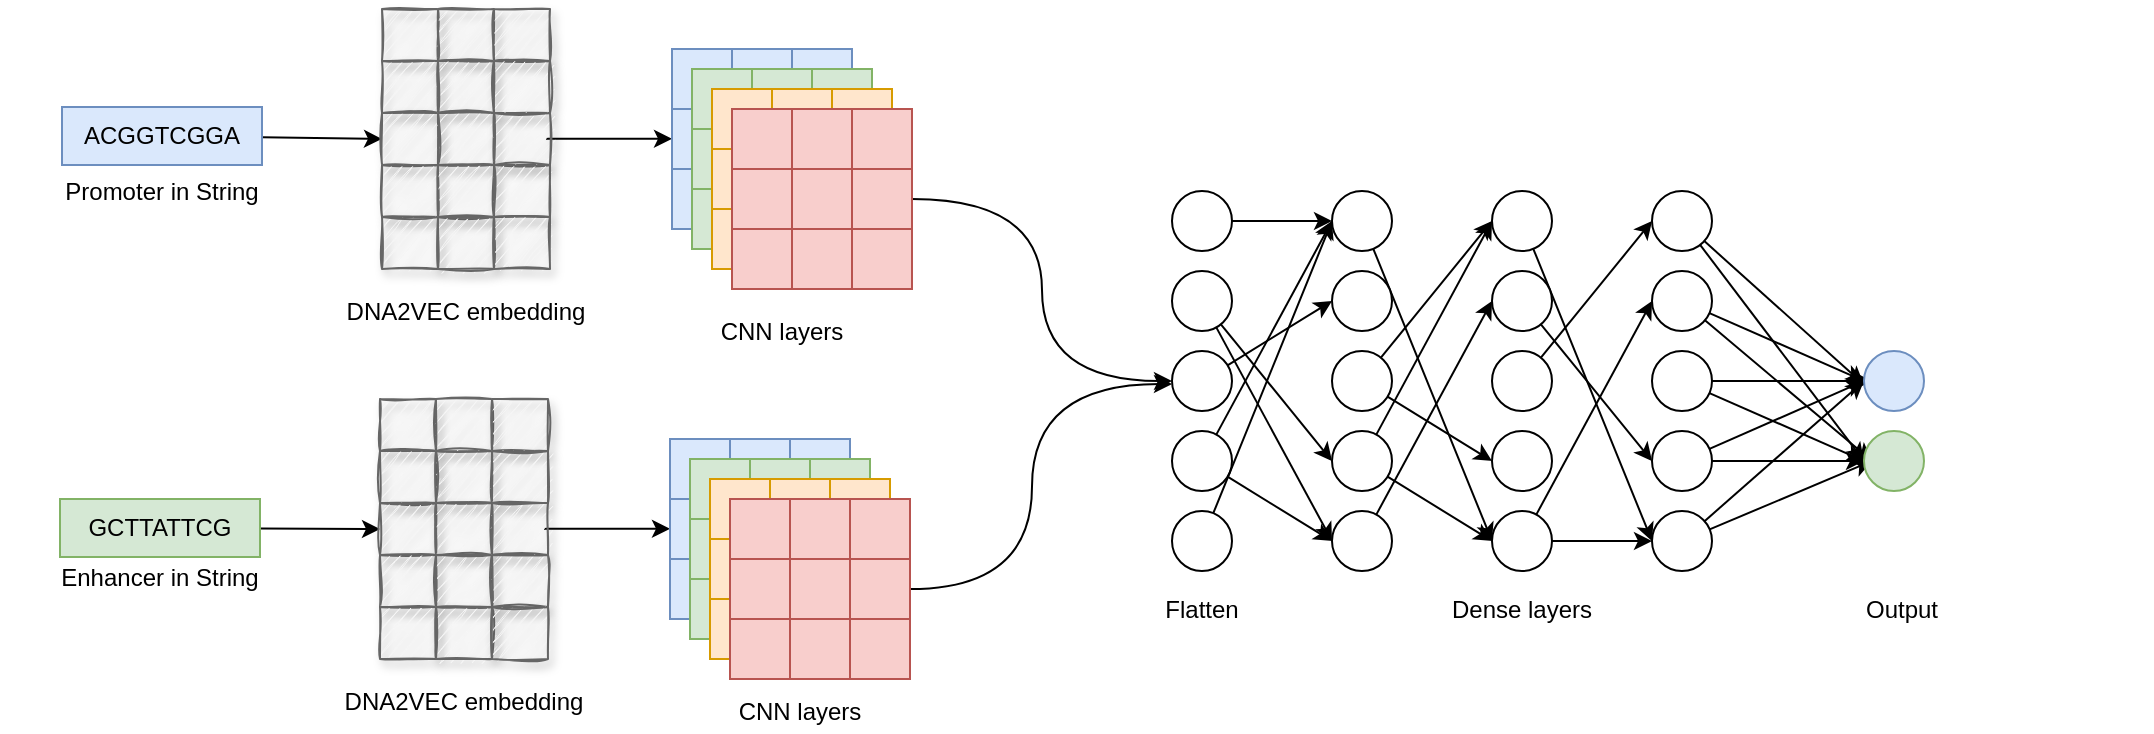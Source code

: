 <mxfile version="14.8.5" type="github">
  <diagram id="KxuiyelQ4g_LW83yEsCo" name="Page-1">
    <mxGraphModel dx="1673" dy="898" grid="1" gridSize="10" guides="1" tooltips="1" connect="1" arrows="1" fold="1" page="1" pageScale="1" pageWidth="4681" pageHeight="3300" math="0" shadow="0">
      <root>
        <mxCell id="0" />
        <mxCell id="1" parent="0" />
        <mxCell id="VluUykrjsXQZkPM-GQT4-286" style="edgeStyle=none;rounded=0;orthogonalLoop=1;jettySize=auto;html=1;entryX=0;entryY=0.5;entryDx=0;entryDy=0;" edge="1" parent="1" source="VluUykrjsXQZkPM-GQT4-287" target="VluUykrjsXQZkPM-GQT4-299">
          <mxGeometry relative="1" as="geometry" />
        </mxCell>
        <mxCell id="VluUykrjsXQZkPM-GQT4-287" value="" style="ellipse;whiteSpace=wrap;html=1;aspect=fixed;" vertex="1" parent="1">
          <mxGeometry x="900" y="303.5" width="30" height="30" as="geometry" />
        </mxCell>
        <mxCell id="VluUykrjsXQZkPM-GQT4-288" style="edgeStyle=none;rounded=1;jumpSize=20;orthogonalLoop=1;jettySize=auto;html=1;entryX=0;entryY=0.5;entryDx=0;entryDy=0;strokeWidth=1;" edge="1" parent="1" source="VluUykrjsXQZkPM-GQT4-290" target="VluUykrjsXQZkPM-GQT4-308">
          <mxGeometry relative="1" as="geometry" />
        </mxCell>
        <mxCell id="VluUykrjsXQZkPM-GQT4-289" style="edgeStyle=none;rounded=1;jumpSize=20;orthogonalLoop=1;jettySize=auto;html=1;entryX=0;entryY=0.5;entryDx=0;entryDy=0;strokeWidth=1;" edge="1" parent="1" source="VluUykrjsXQZkPM-GQT4-290" target="VluUykrjsXQZkPM-GQT4-306">
          <mxGeometry relative="1" as="geometry" />
        </mxCell>
        <mxCell id="VluUykrjsXQZkPM-GQT4-290" value="" style="ellipse;whiteSpace=wrap;html=1;aspect=fixed;" vertex="1" parent="1">
          <mxGeometry x="900" y="343.5" width="30" height="30" as="geometry" />
        </mxCell>
        <mxCell id="VluUykrjsXQZkPM-GQT4-291" style="rounded=1;jumpSize=20;orthogonalLoop=1;jettySize=auto;html=1;entryX=0;entryY=0.5;entryDx=0;entryDy=0;strokeWidth=1;" edge="1" parent="1" source="VluUykrjsXQZkPM-GQT4-292" target="VluUykrjsXQZkPM-GQT4-300">
          <mxGeometry relative="1" as="geometry" />
        </mxCell>
        <mxCell id="VluUykrjsXQZkPM-GQT4-292" value="" style="ellipse;whiteSpace=wrap;html=1;aspect=fixed;" vertex="1" parent="1">
          <mxGeometry x="900" y="383.5" width="30" height="30" as="geometry" />
        </mxCell>
        <mxCell id="VluUykrjsXQZkPM-GQT4-293" style="rounded=1;jumpSize=20;orthogonalLoop=1;jettySize=auto;html=1;entryX=0;entryY=0.5;entryDx=0;entryDy=0;strokeWidth=1;" edge="1" parent="1" source="VluUykrjsXQZkPM-GQT4-295" target="VluUykrjsXQZkPM-GQT4-299">
          <mxGeometry relative="1" as="geometry" />
        </mxCell>
        <mxCell id="VluUykrjsXQZkPM-GQT4-294" style="edgeStyle=none;rounded=1;jumpSize=20;orthogonalLoop=1;jettySize=auto;html=1;entryX=0;entryY=0.5;entryDx=0;entryDy=0;strokeWidth=1;" edge="1" parent="1" source="VluUykrjsXQZkPM-GQT4-295" target="VluUykrjsXQZkPM-GQT4-308">
          <mxGeometry relative="1" as="geometry" />
        </mxCell>
        <mxCell id="VluUykrjsXQZkPM-GQT4-295" value="" style="ellipse;whiteSpace=wrap;html=1;aspect=fixed;" vertex="1" parent="1">
          <mxGeometry x="900" y="423.5" width="30" height="30" as="geometry" />
        </mxCell>
        <mxCell id="VluUykrjsXQZkPM-GQT4-296" style="edgeStyle=none;rounded=1;jumpSize=20;orthogonalLoop=1;jettySize=auto;html=1;entryX=0;entryY=0.5;entryDx=0;entryDy=0;strokeWidth=1;" edge="1" parent="1" source="VluUykrjsXQZkPM-GQT4-297" target="VluUykrjsXQZkPM-GQT4-299">
          <mxGeometry relative="1" as="geometry" />
        </mxCell>
        <mxCell id="VluUykrjsXQZkPM-GQT4-297" value="" style="ellipse;whiteSpace=wrap;html=1;aspect=fixed;" vertex="1" parent="1">
          <mxGeometry x="900" y="463.5" width="30" height="30" as="geometry" />
        </mxCell>
        <mxCell id="VluUykrjsXQZkPM-GQT4-298" style="edgeStyle=none;rounded=1;jumpSize=20;orthogonalLoop=1;jettySize=auto;html=1;entryX=0;entryY=0.5;entryDx=0;entryDy=0;strokeWidth=1;" edge="1" parent="1" source="VluUykrjsXQZkPM-GQT4-299" target="VluUykrjsXQZkPM-GQT4-320">
          <mxGeometry relative="1" as="geometry" />
        </mxCell>
        <mxCell id="VluUykrjsXQZkPM-GQT4-299" value="" style="ellipse;whiteSpace=wrap;html=1;aspect=fixed;" vertex="1" parent="1">
          <mxGeometry x="980" y="303.5" width="30" height="30" as="geometry" />
        </mxCell>
        <mxCell id="VluUykrjsXQZkPM-GQT4-300" value="" style="ellipse;whiteSpace=wrap;html=1;aspect=fixed;" vertex="1" parent="1">
          <mxGeometry x="980" y="343.5" width="30" height="30" as="geometry" />
        </mxCell>
        <mxCell id="VluUykrjsXQZkPM-GQT4-301" style="edgeStyle=none;rounded=1;jumpSize=20;orthogonalLoop=1;jettySize=auto;html=1;entryX=0;entryY=0.5;entryDx=0;entryDy=0;strokeWidth=1;" edge="1" parent="1" source="VluUykrjsXQZkPM-GQT4-303" target="VluUykrjsXQZkPM-GQT4-317">
          <mxGeometry relative="1" as="geometry" />
        </mxCell>
        <mxCell id="VluUykrjsXQZkPM-GQT4-302" style="edgeStyle=none;rounded=1;jumpSize=20;orthogonalLoop=1;jettySize=auto;html=1;entryX=0;entryY=0.5;entryDx=0;entryDy=0;strokeWidth=1;" edge="1" parent="1" source="VluUykrjsXQZkPM-GQT4-303" target="VluUykrjsXQZkPM-GQT4-312">
          <mxGeometry relative="1" as="geometry" />
        </mxCell>
        <mxCell id="VluUykrjsXQZkPM-GQT4-303" value="" style="ellipse;whiteSpace=wrap;html=1;aspect=fixed;" vertex="1" parent="1">
          <mxGeometry x="980" y="383.5" width="30" height="30" as="geometry" />
        </mxCell>
        <mxCell id="VluUykrjsXQZkPM-GQT4-304" style="edgeStyle=none;rounded=1;jumpSize=20;orthogonalLoop=1;jettySize=auto;html=1;entryX=0;entryY=0.5;entryDx=0;entryDy=0;strokeWidth=1;" edge="1" parent="1" source="VluUykrjsXQZkPM-GQT4-306" target="VluUykrjsXQZkPM-GQT4-312">
          <mxGeometry relative="1" as="geometry" />
        </mxCell>
        <mxCell id="VluUykrjsXQZkPM-GQT4-305" style="edgeStyle=none;rounded=1;jumpSize=20;orthogonalLoop=1;jettySize=auto;html=1;entryX=0;entryY=0.5;entryDx=0;entryDy=0;strokeWidth=1;" edge="1" parent="1" source="VluUykrjsXQZkPM-GQT4-306" target="VluUykrjsXQZkPM-GQT4-320">
          <mxGeometry relative="1" as="geometry" />
        </mxCell>
        <mxCell id="VluUykrjsXQZkPM-GQT4-306" value="" style="ellipse;whiteSpace=wrap;html=1;aspect=fixed;" vertex="1" parent="1">
          <mxGeometry x="980" y="423.5" width="30" height="30" as="geometry" />
        </mxCell>
        <mxCell id="VluUykrjsXQZkPM-GQT4-307" style="edgeStyle=none;rounded=1;jumpSize=20;orthogonalLoop=1;jettySize=auto;html=1;entryX=0;entryY=0.5;entryDx=0;entryDy=0;strokeWidth=1;" edge="1" parent="1" source="VluUykrjsXQZkPM-GQT4-308" target="VluUykrjsXQZkPM-GQT4-314">
          <mxGeometry relative="1" as="geometry" />
        </mxCell>
        <mxCell id="VluUykrjsXQZkPM-GQT4-308" value="" style="ellipse;whiteSpace=wrap;html=1;aspect=fixed;" vertex="1" parent="1">
          <mxGeometry x="980" y="463.5" width="30" height="30" as="geometry" />
        </mxCell>
        <mxCell id="VluUykrjsXQZkPM-GQT4-309" value="Dense layers" style="text;html=1;strokeColor=none;fillColor=none;align=center;verticalAlign=middle;whiteSpace=wrap;rounded=0;" vertex="1" parent="1">
          <mxGeometry x="950" y="502.5" width="250" height="20" as="geometry" />
        </mxCell>
        <mxCell id="VluUykrjsXQZkPM-GQT4-310" value="Flatten" style="text;html=1;strokeColor=none;fillColor=none;align=center;verticalAlign=middle;whiteSpace=wrap;rounded=0;" vertex="1" parent="1">
          <mxGeometry x="790" y="502.5" width="250" height="20" as="geometry" />
        </mxCell>
        <mxCell id="VluUykrjsXQZkPM-GQT4-311" style="edgeStyle=none;rounded=1;jumpSize=20;orthogonalLoop=1;jettySize=auto;html=1;entryX=0;entryY=0.5;entryDx=0;entryDy=0;strokeWidth=1;" edge="1" parent="1" source="VluUykrjsXQZkPM-GQT4-312" target="VluUykrjsXQZkPM-GQT4-335">
          <mxGeometry relative="1" as="geometry" />
        </mxCell>
        <mxCell id="VluUykrjsXQZkPM-GQT4-312" value="" style="ellipse;whiteSpace=wrap;html=1;aspect=fixed;" vertex="1" parent="1">
          <mxGeometry x="1060" y="303.5" width="30" height="30" as="geometry" />
        </mxCell>
        <mxCell id="VluUykrjsXQZkPM-GQT4-313" style="edgeStyle=none;rounded=1;jumpSize=20;orthogonalLoop=1;jettySize=auto;html=1;entryX=0;entryY=0.5;entryDx=0;entryDy=0;strokeWidth=1;" edge="1" parent="1" source="VluUykrjsXQZkPM-GQT4-314" target="VluUykrjsXQZkPM-GQT4-332">
          <mxGeometry relative="1" as="geometry" />
        </mxCell>
        <mxCell id="VluUykrjsXQZkPM-GQT4-314" value="" style="ellipse;whiteSpace=wrap;html=1;aspect=fixed;" vertex="1" parent="1">
          <mxGeometry x="1060" y="343.5" width="30" height="30" as="geometry" />
        </mxCell>
        <mxCell id="VluUykrjsXQZkPM-GQT4-315" style="edgeStyle=none;rounded=1;jumpSize=20;orthogonalLoop=1;jettySize=auto;html=1;entryX=0;entryY=0.5;entryDx=0;entryDy=0;strokeWidth=1;" edge="1" parent="1" source="VluUykrjsXQZkPM-GQT4-316" target="VluUykrjsXQZkPM-GQT4-323">
          <mxGeometry relative="1" as="geometry" />
        </mxCell>
        <mxCell id="VluUykrjsXQZkPM-GQT4-316" value="" style="ellipse;whiteSpace=wrap;html=1;aspect=fixed;" vertex="1" parent="1">
          <mxGeometry x="1060" y="383.5" width="30" height="30" as="geometry" />
        </mxCell>
        <mxCell id="VluUykrjsXQZkPM-GQT4-317" value="" style="ellipse;whiteSpace=wrap;html=1;aspect=fixed;" vertex="1" parent="1">
          <mxGeometry x="1060" y="423.5" width="30" height="30" as="geometry" />
        </mxCell>
        <mxCell id="VluUykrjsXQZkPM-GQT4-318" style="edgeStyle=none;rounded=1;jumpSize=20;orthogonalLoop=1;jettySize=auto;html=1;entryX=0;entryY=0.5;entryDx=0;entryDy=0;strokeWidth=1;" edge="1" parent="1" source="VluUykrjsXQZkPM-GQT4-320" target="VluUykrjsXQZkPM-GQT4-326">
          <mxGeometry relative="1" as="geometry" />
        </mxCell>
        <mxCell id="VluUykrjsXQZkPM-GQT4-319" style="edgeStyle=none;rounded=1;jumpSize=20;orthogonalLoop=1;jettySize=auto;html=1;entryX=0;entryY=0.5;entryDx=0;entryDy=0;strokeWidth=1;" edge="1" parent="1" source="VluUykrjsXQZkPM-GQT4-320" target="VluUykrjsXQZkPM-GQT4-335">
          <mxGeometry relative="1" as="geometry" />
        </mxCell>
        <mxCell id="VluUykrjsXQZkPM-GQT4-320" value="" style="ellipse;whiteSpace=wrap;html=1;aspect=fixed;" vertex="1" parent="1">
          <mxGeometry x="1060" y="463.5" width="30" height="30" as="geometry" />
        </mxCell>
        <mxCell id="VluUykrjsXQZkPM-GQT4-321" style="edgeStyle=none;rounded=1;jumpSize=20;orthogonalLoop=1;jettySize=auto;html=1;entryX=0;entryY=0.5;entryDx=0;entryDy=0;strokeWidth=1;" edge="1" parent="1" source="VluUykrjsXQZkPM-GQT4-323" target="VluUykrjsXQZkPM-GQT4-338">
          <mxGeometry relative="1" as="geometry" />
        </mxCell>
        <mxCell id="VluUykrjsXQZkPM-GQT4-322" style="edgeStyle=none;rounded=1;jumpSize=20;orthogonalLoop=1;jettySize=auto;html=1;strokeWidth=1;entryX=-0.001;entryY=0.557;entryDx=0;entryDy=0;entryPerimeter=0;" edge="1" parent="1" source="VluUykrjsXQZkPM-GQT4-323" target="VluUykrjsXQZkPM-GQT4-337">
          <mxGeometry relative="1" as="geometry">
            <mxPoint x="1240" y="398.5" as="targetPoint" />
          </mxGeometry>
        </mxCell>
        <mxCell id="VluUykrjsXQZkPM-GQT4-323" value="" style="ellipse;whiteSpace=wrap;html=1;aspect=fixed;" vertex="1" parent="1">
          <mxGeometry x="1140" y="303.5" width="30" height="30" as="geometry" />
        </mxCell>
        <mxCell id="VluUykrjsXQZkPM-GQT4-324" style="edgeStyle=none;rounded=1;jumpSize=20;orthogonalLoop=1;jettySize=auto;html=1;entryX=0;entryY=0.5;entryDx=0;entryDy=0;strokeWidth=1;" edge="1" parent="1" source="VluUykrjsXQZkPM-GQT4-326" target="VluUykrjsXQZkPM-GQT4-337">
          <mxGeometry relative="1" as="geometry" />
        </mxCell>
        <mxCell id="VluUykrjsXQZkPM-GQT4-325" style="edgeStyle=none;rounded=1;jumpSize=20;orthogonalLoop=1;jettySize=auto;html=1;strokeWidth=1;" edge="1" parent="1" source="VluUykrjsXQZkPM-GQT4-326">
          <mxGeometry relative="1" as="geometry">
            <mxPoint x="1250" y="438.5" as="targetPoint" />
          </mxGeometry>
        </mxCell>
        <mxCell id="VluUykrjsXQZkPM-GQT4-326" value="" style="ellipse;whiteSpace=wrap;html=1;aspect=fixed;" vertex="1" parent="1">
          <mxGeometry x="1140" y="343.5" width="30" height="30" as="geometry" />
        </mxCell>
        <mxCell id="VluUykrjsXQZkPM-GQT4-327" style="edgeStyle=none;rounded=1;jumpSize=20;orthogonalLoop=1;jettySize=auto;html=1;entryX=0;entryY=0.5;entryDx=0;entryDy=0;strokeWidth=1;" edge="1" parent="1" source="VluUykrjsXQZkPM-GQT4-329" target="VluUykrjsXQZkPM-GQT4-338">
          <mxGeometry relative="1" as="geometry" />
        </mxCell>
        <mxCell id="VluUykrjsXQZkPM-GQT4-328" style="edgeStyle=none;rounded=1;jumpSize=20;orthogonalLoop=1;jettySize=auto;html=1;strokeWidth=1;" edge="1" parent="1" source="VluUykrjsXQZkPM-GQT4-329">
          <mxGeometry relative="1" as="geometry">
            <mxPoint x="1250" y="398.5" as="targetPoint" />
          </mxGeometry>
        </mxCell>
        <mxCell id="VluUykrjsXQZkPM-GQT4-329" value="" style="ellipse;whiteSpace=wrap;html=1;aspect=fixed;" vertex="1" parent="1">
          <mxGeometry x="1140" y="383.5" width="30" height="30" as="geometry" />
        </mxCell>
        <mxCell id="VluUykrjsXQZkPM-GQT4-330" style="edgeStyle=none;rounded=1;jumpSize=20;orthogonalLoop=1;jettySize=auto;html=1;entryX=0;entryY=0.5;entryDx=0;entryDy=0;strokeWidth=1;" edge="1" parent="1" source="VluUykrjsXQZkPM-GQT4-332" target="VluUykrjsXQZkPM-GQT4-337">
          <mxGeometry relative="1" as="geometry" />
        </mxCell>
        <mxCell id="VluUykrjsXQZkPM-GQT4-331" style="edgeStyle=none;rounded=1;jumpSize=20;orthogonalLoop=1;jettySize=auto;html=1;strokeWidth=1;entryX=0;entryY=0.5;entryDx=0;entryDy=0;" edge="1" parent="1" source="VluUykrjsXQZkPM-GQT4-332" target="VluUykrjsXQZkPM-GQT4-338">
          <mxGeometry relative="1" as="geometry">
            <mxPoint x="1240" y="438.5" as="targetPoint" />
          </mxGeometry>
        </mxCell>
        <mxCell id="VluUykrjsXQZkPM-GQT4-332" value="" style="ellipse;whiteSpace=wrap;html=1;aspect=fixed;" vertex="1" parent="1">
          <mxGeometry x="1140" y="423.5" width="30" height="30" as="geometry" />
        </mxCell>
        <mxCell id="VluUykrjsXQZkPM-GQT4-333" style="edgeStyle=none;rounded=1;jumpSize=20;orthogonalLoop=1;jettySize=auto;html=1;strokeWidth=1;" edge="1" parent="1" source="VluUykrjsXQZkPM-GQT4-335">
          <mxGeometry relative="1" as="geometry">
            <mxPoint x="1250" y="438.5" as="targetPoint" />
          </mxGeometry>
        </mxCell>
        <mxCell id="VluUykrjsXQZkPM-GQT4-334" style="edgeStyle=none;rounded=1;jumpSize=20;orthogonalLoop=1;jettySize=auto;html=1;strokeWidth=1;entryX=0;entryY=0.5;entryDx=0;entryDy=0;" edge="1" parent="1" source="VluUykrjsXQZkPM-GQT4-335" target="VluUykrjsXQZkPM-GQT4-337">
          <mxGeometry relative="1" as="geometry">
            <mxPoint x="1240" y="398.5" as="targetPoint" />
          </mxGeometry>
        </mxCell>
        <mxCell id="VluUykrjsXQZkPM-GQT4-335" value="" style="ellipse;whiteSpace=wrap;html=1;aspect=fixed;" vertex="1" parent="1">
          <mxGeometry x="1140" y="463.5" width="30" height="30" as="geometry" />
        </mxCell>
        <mxCell id="VluUykrjsXQZkPM-GQT4-336" value="&lt;div&gt;Output&lt;/div&gt;" style="text;html=1;strokeColor=none;fillColor=none;align=center;verticalAlign=middle;whiteSpace=wrap;rounded=0;" vertex="1" parent="1">
          <mxGeometry x="1140" y="502.5" width="250" height="20" as="geometry" />
        </mxCell>
        <mxCell id="VluUykrjsXQZkPM-GQT4-337" value="" style="ellipse;whiteSpace=wrap;html=1;aspect=fixed;fillColor=#dae8fc;strokeColor=#6c8ebf;" vertex="1" parent="1">
          <mxGeometry x="1246" y="383.5" width="30" height="30" as="geometry" />
        </mxCell>
        <mxCell id="VluUykrjsXQZkPM-GQT4-338" value="" style="ellipse;whiteSpace=wrap;html=1;aspect=fixed;fillColor=#d5e8d4;strokeColor=#82b366;" vertex="1" parent="1">
          <mxGeometry x="1246" y="423.5" width="30" height="30" as="geometry" />
        </mxCell>
        <mxCell id="VluUykrjsXQZkPM-GQT4-339" value="&lt;div&gt;Promoter in String&lt;/div&gt;" style="text;html=1;strokeColor=none;fillColor=none;align=center;verticalAlign=middle;whiteSpace=wrap;rounded=0;" vertex="1" parent="1">
          <mxGeometry x="315" y="293.5" width="160" height="20" as="geometry" />
        </mxCell>
        <mxCell id="VluUykrjsXQZkPM-GQT4-340" value="&lt;div&gt;Enhancer in String&lt;/div&gt;" style="text;html=1;strokeColor=none;fillColor=none;align=center;verticalAlign=middle;whiteSpace=wrap;rounded=0;" vertex="1" parent="1">
          <mxGeometry x="314" y="486.5" width="160" height="20" as="geometry" />
        </mxCell>
        <mxCell id="VluUykrjsXQZkPM-GQT4-341" style="edgeStyle=none;rounded=0;orthogonalLoop=1;jettySize=auto;html=1;entryX=0;entryY=0.5;entryDx=0;entryDy=0;" edge="1" parent="1" source="VluUykrjsXQZkPM-GQT4-342" target="VluUykrjsXQZkPM-GQT4-390">
          <mxGeometry relative="1" as="geometry" />
        </mxCell>
        <mxCell id="VluUykrjsXQZkPM-GQT4-342" value="&lt;div&gt;ACGGTCGGA&lt;/div&gt;" style="text;html=1;strokeColor=#6c8ebf;fillColor=#dae8fc;align=center;verticalAlign=middle;whiteSpace=wrap;rounded=0;" vertex="1" parent="1">
          <mxGeometry x="345" y="261.5" width="100" height="29" as="geometry" />
        </mxCell>
        <mxCell id="VluUykrjsXQZkPM-GQT4-343" style="edgeStyle=none;rounded=0;orthogonalLoop=1;jettySize=auto;html=1;entryX=0;entryY=0.5;entryDx=0;entryDy=0;" edge="1" parent="1" source="VluUykrjsXQZkPM-GQT4-344" target="VluUykrjsXQZkPM-GQT4-444">
          <mxGeometry relative="1" as="geometry" />
        </mxCell>
        <mxCell id="VluUykrjsXQZkPM-GQT4-344" value="GCTTATTCG" style="text;html=1;strokeColor=#82b366;fillColor=#d5e8d4;align=center;verticalAlign=middle;whiteSpace=wrap;rounded=0;" vertex="1" parent="1">
          <mxGeometry x="344" y="457.5" width="100" height="29" as="geometry" />
        </mxCell>
        <mxCell id="VluUykrjsXQZkPM-GQT4-345" value="" style="rounded=0;whiteSpace=wrap;html=1;shadow=1;glass=0;sketch=1;fillColor=#f5f5f5;strokeColor=#666666;fontColor=#333333;" vertex="1" parent="1">
          <mxGeometry x="505" y="212.5" width="28" height="26" as="geometry" />
        </mxCell>
        <mxCell id="VluUykrjsXQZkPM-GQT4-346" style="edgeStyle=orthogonalEdgeStyle;rounded=0;orthogonalLoop=1;jettySize=auto;html=1;" edge="1" parent="1">
          <mxGeometry relative="1" as="geometry">
            <mxPoint x="587" y="277.4" as="sourcePoint" />
            <mxPoint x="650" y="277.36" as="targetPoint" />
            <Array as="points">
              <mxPoint x="650" y="277.36" />
            </Array>
          </mxGeometry>
        </mxCell>
        <mxCell id="VluUykrjsXQZkPM-GQT4-347" value="DNA2VEC embedding" style="text;html=1;strokeColor=none;fillColor=none;align=center;verticalAlign=middle;whiteSpace=wrap;rounded=0;" vertex="1" parent="1">
          <mxGeometry x="467" y="353.5" width="160" height="20" as="geometry" />
        </mxCell>
        <mxCell id="VluUykrjsXQZkPM-GQT4-348" value="" style="whiteSpace=wrap;html=1;aspect=fixed;fillColor=#dae8fc;strokeColor=#6c8ebf;" vertex="1" parent="1">
          <mxGeometry x="650" y="232.5" width="30" height="30" as="geometry" />
        </mxCell>
        <mxCell id="VluUykrjsXQZkPM-GQT4-349" value="" style="whiteSpace=wrap;html=1;aspect=fixed;fillColor=#dae8fc;strokeColor=#6c8ebf;" vertex="1" parent="1">
          <mxGeometry x="680" y="232.5" width="30" height="30" as="geometry" />
        </mxCell>
        <mxCell id="VluUykrjsXQZkPM-GQT4-350" value="" style="whiteSpace=wrap;html=1;aspect=fixed;fillColor=#dae8fc;strokeColor=#6c8ebf;" vertex="1" parent="1">
          <mxGeometry x="710" y="232.5" width="30" height="30" as="geometry" />
        </mxCell>
        <mxCell id="VluUykrjsXQZkPM-GQT4-351" value="" style="whiteSpace=wrap;html=1;aspect=fixed;fillColor=#dae8fc;strokeColor=#6c8ebf;" vertex="1" parent="1">
          <mxGeometry x="650" y="262.5" width="30" height="30" as="geometry" />
        </mxCell>
        <mxCell id="VluUykrjsXQZkPM-GQT4-352" value="" style="whiteSpace=wrap;html=1;aspect=fixed;fillColor=#dae8fc;strokeColor=#6c8ebf;" vertex="1" parent="1">
          <mxGeometry x="680" y="262.5" width="30" height="30" as="geometry" />
        </mxCell>
        <mxCell id="VluUykrjsXQZkPM-GQT4-353" value="" style="whiteSpace=wrap;html=1;aspect=fixed;fillColor=#dae8fc;strokeColor=#6c8ebf;" vertex="1" parent="1">
          <mxGeometry x="710" y="262.5" width="30" height="30" as="geometry" />
        </mxCell>
        <mxCell id="VluUykrjsXQZkPM-GQT4-354" value="" style="whiteSpace=wrap;html=1;aspect=fixed;fillColor=#dae8fc;strokeColor=#6c8ebf;" vertex="1" parent="1">
          <mxGeometry x="650" y="292.5" width="30" height="30" as="geometry" />
        </mxCell>
        <mxCell id="VluUykrjsXQZkPM-GQT4-355" value="" style="whiteSpace=wrap;html=1;aspect=fixed;fillColor=#dae8fc;strokeColor=#6c8ebf;" vertex="1" parent="1">
          <mxGeometry x="680" y="292.5" width="30" height="30" as="geometry" />
        </mxCell>
        <mxCell id="VluUykrjsXQZkPM-GQT4-356" value="" style="whiteSpace=wrap;html=1;aspect=fixed;fillColor=#dae8fc;strokeColor=#6c8ebf;" vertex="1" parent="1">
          <mxGeometry x="710" y="292.5" width="30" height="30" as="geometry" />
        </mxCell>
        <mxCell id="VluUykrjsXQZkPM-GQT4-357" value="" style="whiteSpace=wrap;html=1;aspect=fixed;fillColor=#d5e8d4;strokeColor=#82b366;" vertex="1" parent="1">
          <mxGeometry x="660" y="242.5" width="30" height="30" as="geometry" />
        </mxCell>
        <mxCell id="VluUykrjsXQZkPM-GQT4-358" value="" style="whiteSpace=wrap;html=1;aspect=fixed;fillColor=#d5e8d4;strokeColor=#82b366;" vertex="1" parent="1">
          <mxGeometry x="690" y="242.5" width="30" height="30" as="geometry" />
        </mxCell>
        <mxCell id="VluUykrjsXQZkPM-GQT4-359" value="" style="whiteSpace=wrap;html=1;aspect=fixed;fillColor=#d5e8d4;strokeColor=#82b366;" vertex="1" parent="1">
          <mxGeometry x="720" y="242.5" width="30" height="30" as="geometry" />
        </mxCell>
        <mxCell id="VluUykrjsXQZkPM-GQT4-360" value="" style="whiteSpace=wrap;html=1;aspect=fixed;fillColor=#d5e8d4;strokeColor=#82b366;" vertex="1" parent="1">
          <mxGeometry x="660" y="272.5" width="30" height="30" as="geometry" />
        </mxCell>
        <mxCell id="VluUykrjsXQZkPM-GQT4-361" value="" style="whiteSpace=wrap;html=1;aspect=fixed;fillColor=#d5e8d4;strokeColor=#82b366;" vertex="1" parent="1">
          <mxGeometry x="690" y="272.5" width="30" height="30" as="geometry" />
        </mxCell>
        <mxCell id="VluUykrjsXQZkPM-GQT4-362" value="" style="whiteSpace=wrap;html=1;aspect=fixed;fillColor=#d5e8d4;strokeColor=#82b366;" vertex="1" parent="1">
          <mxGeometry x="720" y="272.5" width="30" height="30" as="geometry" />
        </mxCell>
        <mxCell id="VluUykrjsXQZkPM-GQT4-363" value="" style="whiteSpace=wrap;html=1;aspect=fixed;fillColor=#d5e8d4;strokeColor=#82b366;" vertex="1" parent="1">
          <mxGeometry x="660" y="302.5" width="30" height="30" as="geometry" />
        </mxCell>
        <mxCell id="VluUykrjsXQZkPM-GQT4-364" value="" style="whiteSpace=wrap;html=1;aspect=fixed;fillColor=#d5e8d4;strokeColor=#82b366;" vertex="1" parent="1">
          <mxGeometry x="690" y="302.5" width="30" height="30" as="geometry" />
        </mxCell>
        <mxCell id="VluUykrjsXQZkPM-GQT4-365" value="" style="whiteSpace=wrap;html=1;aspect=fixed;fillColor=#d5e8d4;strokeColor=#82b366;" vertex="1" parent="1">
          <mxGeometry x="720" y="302.5" width="30" height="30" as="geometry" />
        </mxCell>
        <mxCell id="VluUykrjsXQZkPM-GQT4-366" value="" style="whiteSpace=wrap;html=1;aspect=fixed;fillColor=#ffe6cc;strokeColor=#d79b00;" vertex="1" parent="1">
          <mxGeometry x="670" y="252.5" width="30" height="30" as="geometry" />
        </mxCell>
        <mxCell id="VluUykrjsXQZkPM-GQT4-367" value="" style="whiteSpace=wrap;html=1;aspect=fixed;fillColor=#ffe6cc;strokeColor=#d79b00;" vertex="1" parent="1">
          <mxGeometry x="700" y="252.5" width="30" height="30" as="geometry" />
        </mxCell>
        <mxCell id="VluUykrjsXQZkPM-GQT4-368" value="" style="whiteSpace=wrap;html=1;aspect=fixed;fillColor=#ffe6cc;strokeColor=#d79b00;" vertex="1" parent="1">
          <mxGeometry x="730" y="252.5" width="30" height="30" as="geometry" />
        </mxCell>
        <mxCell id="VluUykrjsXQZkPM-GQT4-369" value="" style="whiteSpace=wrap;html=1;aspect=fixed;fillColor=#ffe6cc;strokeColor=#d79b00;" vertex="1" parent="1">
          <mxGeometry x="670" y="282.5" width="30" height="30" as="geometry" />
        </mxCell>
        <mxCell id="VluUykrjsXQZkPM-GQT4-370" value="" style="whiteSpace=wrap;html=1;aspect=fixed;fillColor=#ffe6cc;strokeColor=#d79b00;" vertex="1" parent="1">
          <mxGeometry x="700" y="282.5" width="30" height="30" as="geometry" />
        </mxCell>
        <mxCell id="VluUykrjsXQZkPM-GQT4-371" value="" style="whiteSpace=wrap;html=1;aspect=fixed;fillColor=#ffe6cc;strokeColor=#d79b00;" vertex="1" parent="1">
          <mxGeometry x="730" y="282.5" width="30" height="30" as="geometry" />
        </mxCell>
        <mxCell id="VluUykrjsXQZkPM-GQT4-372" value="" style="whiteSpace=wrap;html=1;aspect=fixed;fillColor=#ffe6cc;strokeColor=#d79b00;" vertex="1" parent="1">
          <mxGeometry x="670" y="312.5" width="30" height="30" as="geometry" />
        </mxCell>
        <mxCell id="VluUykrjsXQZkPM-GQT4-373" value="" style="whiteSpace=wrap;html=1;aspect=fixed;fillColor=#ffe6cc;strokeColor=#d79b00;" vertex="1" parent="1">
          <mxGeometry x="700" y="312.5" width="30" height="30" as="geometry" />
        </mxCell>
        <mxCell id="VluUykrjsXQZkPM-GQT4-374" value="" style="whiteSpace=wrap;html=1;aspect=fixed;fillColor=#ffe6cc;strokeColor=#d79b00;" vertex="1" parent="1">
          <mxGeometry x="730" y="312.5" width="30" height="30" as="geometry" />
        </mxCell>
        <mxCell id="VluUykrjsXQZkPM-GQT4-375" value="" style="whiteSpace=wrap;html=1;aspect=fixed;fillColor=#f8cecc;strokeColor=#b85450;" vertex="1" parent="1">
          <mxGeometry x="680" y="262.5" width="30" height="30" as="geometry" />
        </mxCell>
        <mxCell id="VluUykrjsXQZkPM-GQT4-376" value="" style="whiteSpace=wrap;html=1;aspect=fixed;fillColor=#f8cecc;strokeColor=#b85450;" vertex="1" parent="1">
          <mxGeometry x="710" y="262.5" width="30" height="30" as="geometry" />
        </mxCell>
        <mxCell id="VluUykrjsXQZkPM-GQT4-377" value="" style="whiteSpace=wrap;html=1;aspect=fixed;fillColor=#f8cecc;strokeColor=#b85450;" vertex="1" parent="1">
          <mxGeometry x="740" y="262.5" width="30" height="30" as="geometry" />
        </mxCell>
        <mxCell id="VluUykrjsXQZkPM-GQT4-378" value="" style="whiteSpace=wrap;html=1;aspect=fixed;fillColor=#f8cecc;strokeColor=#b85450;" vertex="1" parent="1">
          <mxGeometry x="680" y="292.5" width="30" height="30" as="geometry" />
        </mxCell>
        <mxCell id="VluUykrjsXQZkPM-GQT4-379" value="" style="whiteSpace=wrap;html=1;aspect=fixed;fillColor=#f8cecc;strokeColor=#b85450;" vertex="1" parent="1">
          <mxGeometry x="710" y="292.5" width="30" height="30" as="geometry" />
        </mxCell>
        <mxCell id="VluUykrjsXQZkPM-GQT4-380" style="edgeStyle=orthogonalEdgeStyle;curved=1;rounded=0;orthogonalLoop=1;jettySize=auto;html=1;entryX=0;entryY=0.5;entryDx=0;entryDy=0;" edge="1" parent="1" source="VluUykrjsXQZkPM-GQT4-381" target="VluUykrjsXQZkPM-GQT4-292">
          <mxGeometry relative="1" as="geometry" />
        </mxCell>
        <mxCell id="VluUykrjsXQZkPM-GQT4-381" value="" style="whiteSpace=wrap;html=1;aspect=fixed;fillColor=#f8cecc;strokeColor=#b85450;" vertex="1" parent="1">
          <mxGeometry x="740" y="292.5" width="30" height="30" as="geometry" />
        </mxCell>
        <mxCell id="VluUykrjsXQZkPM-GQT4-382" value="" style="whiteSpace=wrap;html=1;aspect=fixed;fillColor=#f8cecc;strokeColor=#b85450;" vertex="1" parent="1">
          <mxGeometry x="680" y="322.5" width="30" height="30" as="geometry" />
        </mxCell>
        <mxCell id="VluUykrjsXQZkPM-GQT4-383" value="" style="whiteSpace=wrap;html=1;aspect=fixed;fillColor=#f8cecc;strokeColor=#b85450;" vertex="1" parent="1">
          <mxGeometry x="710" y="322.5" width="30" height="30" as="geometry" />
        </mxCell>
        <mxCell id="VluUykrjsXQZkPM-GQT4-384" value="" style="whiteSpace=wrap;html=1;aspect=fixed;fillColor=#f8cecc;strokeColor=#b85450;" vertex="1" parent="1">
          <mxGeometry x="740" y="322.5" width="30" height="30" as="geometry" />
        </mxCell>
        <mxCell id="VluUykrjsXQZkPM-GQT4-385" value="" style="rounded=0;whiteSpace=wrap;html=1;shadow=1;glass=0;sketch=1;fillColor=#f5f5f5;strokeColor=#666666;fontColor=#333333;" vertex="1" parent="1">
          <mxGeometry x="533" y="212.5" width="28" height="26" as="geometry" />
        </mxCell>
        <mxCell id="VluUykrjsXQZkPM-GQT4-386" value="" style="rounded=0;whiteSpace=wrap;html=1;shadow=1;glass=0;sketch=1;fillColor=#f5f5f5;strokeColor=#666666;fontColor=#333333;" vertex="1" parent="1">
          <mxGeometry x="561" y="212.5" width="28" height="26" as="geometry" />
        </mxCell>
        <mxCell id="VluUykrjsXQZkPM-GQT4-387" value="" style="rounded=0;whiteSpace=wrap;html=1;shadow=1;glass=0;sketch=1;fillColor=#f5f5f5;strokeColor=#666666;fontColor=#333333;" vertex="1" parent="1">
          <mxGeometry x="505" y="238.5" width="28" height="26" as="geometry" />
        </mxCell>
        <mxCell id="VluUykrjsXQZkPM-GQT4-388" value="" style="rounded=0;whiteSpace=wrap;html=1;shadow=1;glass=0;sketch=1;fillColor=#f5f5f5;strokeColor=#666666;fontColor=#333333;" vertex="1" parent="1">
          <mxGeometry x="533" y="238.5" width="28" height="26" as="geometry" />
        </mxCell>
        <mxCell id="VluUykrjsXQZkPM-GQT4-389" value="" style="rounded=0;whiteSpace=wrap;html=1;shadow=1;glass=0;sketch=1;fillColor=#f5f5f5;strokeColor=#666666;fontColor=#333333;" vertex="1" parent="1">
          <mxGeometry x="561" y="238.5" width="28" height="26" as="geometry" />
        </mxCell>
        <mxCell id="VluUykrjsXQZkPM-GQT4-390" value="" style="rounded=0;whiteSpace=wrap;html=1;shadow=1;glass=0;sketch=1;fillColor=#f5f5f5;strokeColor=#666666;fontColor=#333333;" vertex="1" parent="1">
          <mxGeometry x="505" y="264.5" width="28" height="26" as="geometry" />
        </mxCell>
        <mxCell id="VluUykrjsXQZkPM-GQT4-391" value="" style="rounded=0;whiteSpace=wrap;html=1;shadow=1;glass=0;sketch=1;fillColor=#f5f5f5;strokeColor=#666666;fontColor=#333333;" vertex="1" parent="1">
          <mxGeometry x="533" y="264.5" width="28" height="26" as="geometry" />
        </mxCell>
        <mxCell id="VluUykrjsXQZkPM-GQT4-392" value="" style="rounded=0;whiteSpace=wrap;html=1;shadow=1;glass=0;sketch=1;fillColor=#f5f5f5;strokeColor=#666666;fontColor=#333333;" vertex="1" parent="1">
          <mxGeometry x="561" y="264.5" width="28" height="26" as="geometry" />
        </mxCell>
        <mxCell id="VluUykrjsXQZkPM-GQT4-393" value="" style="rounded=0;whiteSpace=wrap;html=1;shadow=1;glass=0;sketch=1;fillColor=#f5f5f5;strokeColor=#666666;fontColor=#333333;" vertex="1" parent="1">
          <mxGeometry x="505" y="290.5" width="28" height="26" as="geometry" />
        </mxCell>
        <mxCell id="VluUykrjsXQZkPM-GQT4-394" value="" style="rounded=0;whiteSpace=wrap;html=1;shadow=1;glass=0;sketch=1;fillColor=#f5f5f5;strokeColor=#666666;fontColor=#333333;" vertex="1" parent="1">
          <mxGeometry x="533" y="290.5" width="28" height="26" as="geometry" />
        </mxCell>
        <mxCell id="VluUykrjsXQZkPM-GQT4-395" value="" style="rounded=0;whiteSpace=wrap;html=1;shadow=1;glass=0;sketch=1;fillColor=#f5f5f5;strokeColor=#666666;fontColor=#333333;" vertex="1" parent="1">
          <mxGeometry x="561" y="290.5" width="28" height="26" as="geometry" />
        </mxCell>
        <mxCell id="VluUykrjsXQZkPM-GQT4-396" value="" style="rounded=0;whiteSpace=wrap;html=1;shadow=1;glass=0;sketch=1;fillColor=#f5f5f5;strokeColor=#666666;fontColor=#333333;" vertex="1" parent="1">
          <mxGeometry x="505" y="316.5" width="28" height="26" as="geometry" />
        </mxCell>
        <mxCell id="VluUykrjsXQZkPM-GQT4-397" value="" style="rounded=0;whiteSpace=wrap;html=1;shadow=1;glass=0;sketch=1;fillColor=#f5f5f5;strokeColor=#666666;fontColor=#333333;" vertex="1" parent="1">
          <mxGeometry x="533" y="316.5" width="28" height="26" as="geometry" />
        </mxCell>
        <mxCell id="VluUykrjsXQZkPM-GQT4-398" value="" style="rounded=0;whiteSpace=wrap;html=1;shadow=1;glass=0;sketch=1;fillColor=#f5f5f5;strokeColor=#666666;fontColor=#333333;" vertex="1" parent="1">
          <mxGeometry x="561" y="316.5" width="28" height="26" as="geometry" />
        </mxCell>
        <mxCell id="VluUykrjsXQZkPM-GQT4-399" value="" style="rounded=0;whiteSpace=wrap;html=1;shadow=1;glass=0;sketch=1;fillColor=#f5f5f5;strokeColor=#666666;fontColor=#333333;" vertex="1" parent="1">
          <mxGeometry x="504" y="407.5" width="28" height="26" as="geometry" />
        </mxCell>
        <mxCell id="VluUykrjsXQZkPM-GQT4-400" style="edgeStyle=orthogonalEdgeStyle;rounded=0;orthogonalLoop=1;jettySize=auto;html=1;" edge="1" parent="1">
          <mxGeometry relative="1" as="geometry">
            <mxPoint x="586" y="472.4" as="sourcePoint" />
            <mxPoint x="649" y="472.36" as="targetPoint" />
            <Array as="points">
              <mxPoint x="649" y="472.36" />
            </Array>
          </mxGeometry>
        </mxCell>
        <mxCell id="VluUykrjsXQZkPM-GQT4-401" value="DNA2VEC embedding" style="text;html=1;strokeColor=none;fillColor=none;align=center;verticalAlign=middle;whiteSpace=wrap;rounded=0;" vertex="1" parent="1">
          <mxGeometry x="466" y="548.5" width="160" height="20" as="geometry" />
        </mxCell>
        <mxCell id="VluUykrjsXQZkPM-GQT4-402" value="" style="whiteSpace=wrap;html=1;aspect=fixed;fillColor=#dae8fc;strokeColor=#6c8ebf;" vertex="1" parent="1">
          <mxGeometry x="649" y="427.5" width="30" height="30" as="geometry" />
        </mxCell>
        <mxCell id="VluUykrjsXQZkPM-GQT4-403" value="" style="whiteSpace=wrap;html=1;aspect=fixed;fillColor=#dae8fc;strokeColor=#6c8ebf;" vertex="1" parent="1">
          <mxGeometry x="679" y="427.5" width="30" height="30" as="geometry" />
        </mxCell>
        <mxCell id="VluUykrjsXQZkPM-GQT4-404" value="" style="whiteSpace=wrap;html=1;aspect=fixed;fillColor=#dae8fc;strokeColor=#6c8ebf;" vertex="1" parent="1">
          <mxGeometry x="709" y="427.5" width="30" height="30" as="geometry" />
        </mxCell>
        <mxCell id="VluUykrjsXQZkPM-GQT4-405" value="" style="whiteSpace=wrap;html=1;aspect=fixed;fillColor=#dae8fc;strokeColor=#6c8ebf;" vertex="1" parent="1">
          <mxGeometry x="649" y="457.5" width="30" height="30" as="geometry" />
        </mxCell>
        <mxCell id="VluUykrjsXQZkPM-GQT4-406" value="" style="whiteSpace=wrap;html=1;aspect=fixed;fillColor=#dae8fc;strokeColor=#6c8ebf;" vertex="1" parent="1">
          <mxGeometry x="679" y="457.5" width="30" height="30" as="geometry" />
        </mxCell>
        <mxCell id="VluUykrjsXQZkPM-GQT4-407" value="" style="whiteSpace=wrap;html=1;aspect=fixed;fillColor=#dae8fc;strokeColor=#6c8ebf;" vertex="1" parent="1">
          <mxGeometry x="709" y="457.5" width="30" height="30" as="geometry" />
        </mxCell>
        <mxCell id="VluUykrjsXQZkPM-GQT4-408" value="" style="whiteSpace=wrap;html=1;aspect=fixed;fillColor=#dae8fc;strokeColor=#6c8ebf;" vertex="1" parent="1">
          <mxGeometry x="649" y="487.5" width="30" height="30" as="geometry" />
        </mxCell>
        <mxCell id="VluUykrjsXQZkPM-GQT4-409" value="" style="whiteSpace=wrap;html=1;aspect=fixed;fillColor=#dae8fc;strokeColor=#6c8ebf;" vertex="1" parent="1">
          <mxGeometry x="679" y="487.5" width="30" height="30" as="geometry" />
        </mxCell>
        <mxCell id="VluUykrjsXQZkPM-GQT4-410" value="" style="whiteSpace=wrap;html=1;aspect=fixed;fillColor=#dae8fc;strokeColor=#6c8ebf;" vertex="1" parent="1">
          <mxGeometry x="709" y="487.5" width="30" height="30" as="geometry" />
        </mxCell>
        <mxCell id="VluUykrjsXQZkPM-GQT4-411" value="" style="whiteSpace=wrap;html=1;aspect=fixed;fillColor=#d5e8d4;strokeColor=#82b366;" vertex="1" parent="1">
          <mxGeometry x="659" y="437.5" width="30" height="30" as="geometry" />
        </mxCell>
        <mxCell id="VluUykrjsXQZkPM-GQT4-412" value="" style="whiteSpace=wrap;html=1;aspect=fixed;fillColor=#d5e8d4;strokeColor=#82b366;" vertex="1" parent="1">
          <mxGeometry x="689" y="437.5" width="30" height="30" as="geometry" />
        </mxCell>
        <mxCell id="VluUykrjsXQZkPM-GQT4-413" value="" style="whiteSpace=wrap;html=1;aspect=fixed;fillColor=#d5e8d4;strokeColor=#82b366;" vertex="1" parent="1">
          <mxGeometry x="719" y="437.5" width="30" height="30" as="geometry" />
        </mxCell>
        <mxCell id="VluUykrjsXQZkPM-GQT4-414" value="" style="whiteSpace=wrap;html=1;aspect=fixed;fillColor=#d5e8d4;strokeColor=#82b366;" vertex="1" parent="1">
          <mxGeometry x="659" y="467.5" width="30" height="30" as="geometry" />
        </mxCell>
        <mxCell id="VluUykrjsXQZkPM-GQT4-415" value="" style="whiteSpace=wrap;html=1;aspect=fixed;fillColor=#d5e8d4;strokeColor=#82b366;" vertex="1" parent="1">
          <mxGeometry x="689" y="467.5" width="30" height="30" as="geometry" />
        </mxCell>
        <mxCell id="VluUykrjsXQZkPM-GQT4-416" value="" style="whiteSpace=wrap;html=1;aspect=fixed;fillColor=#d5e8d4;strokeColor=#82b366;" vertex="1" parent="1">
          <mxGeometry x="719" y="467.5" width="30" height="30" as="geometry" />
        </mxCell>
        <mxCell id="VluUykrjsXQZkPM-GQT4-417" value="" style="whiteSpace=wrap;html=1;aspect=fixed;fillColor=#d5e8d4;strokeColor=#82b366;" vertex="1" parent="1">
          <mxGeometry x="659" y="497.5" width="30" height="30" as="geometry" />
        </mxCell>
        <mxCell id="VluUykrjsXQZkPM-GQT4-418" value="" style="whiteSpace=wrap;html=1;aspect=fixed;fillColor=#d5e8d4;strokeColor=#82b366;" vertex="1" parent="1">
          <mxGeometry x="689" y="497.5" width="30" height="30" as="geometry" />
        </mxCell>
        <mxCell id="VluUykrjsXQZkPM-GQT4-419" value="" style="whiteSpace=wrap;html=1;aspect=fixed;fillColor=#d5e8d4;strokeColor=#82b366;" vertex="1" parent="1">
          <mxGeometry x="719" y="497.5" width="30" height="30" as="geometry" />
        </mxCell>
        <mxCell id="VluUykrjsXQZkPM-GQT4-420" value="" style="whiteSpace=wrap;html=1;aspect=fixed;fillColor=#ffe6cc;strokeColor=#d79b00;" vertex="1" parent="1">
          <mxGeometry x="669" y="447.5" width="30" height="30" as="geometry" />
        </mxCell>
        <mxCell id="VluUykrjsXQZkPM-GQT4-421" value="" style="whiteSpace=wrap;html=1;aspect=fixed;fillColor=#ffe6cc;strokeColor=#d79b00;" vertex="1" parent="1">
          <mxGeometry x="699" y="447.5" width="30" height="30" as="geometry" />
        </mxCell>
        <mxCell id="VluUykrjsXQZkPM-GQT4-422" value="" style="whiteSpace=wrap;html=1;aspect=fixed;fillColor=#ffe6cc;strokeColor=#d79b00;" vertex="1" parent="1">
          <mxGeometry x="729" y="447.5" width="30" height="30" as="geometry" />
        </mxCell>
        <mxCell id="VluUykrjsXQZkPM-GQT4-423" value="" style="whiteSpace=wrap;html=1;aspect=fixed;fillColor=#ffe6cc;strokeColor=#d79b00;" vertex="1" parent="1">
          <mxGeometry x="669" y="477.5" width="30" height="30" as="geometry" />
        </mxCell>
        <mxCell id="VluUykrjsXQZkPM-GQT4-424" value="" style="whiteSpace=wrap;html=1;aspect=fixed;fillColor=#ffe6cc;strokeColor=#d79b00;" vertex="1" parent="1">
          <mxGeometry x="699" y="477.5" width="30" height="30" as="geometry" />
        </mxCell>
        <mxCell id="VluUykrjsXQZkPM-GQT4-425" value="" style="whiteSpace=wrap;html=1;aspect=fixed;fillColor=#ffe6cc;strokeColor=#d79b00;" vertex="1" parent="1">
          <mxGeometry x="729" y="477.5" width="30" height="30" as="geometry" />
        </mxCell>
        <mxCell id="VluUykrjsXQZkPM-GQT4-426" value="" style="whiteSpace=wrap;html=1;aspect=fixed;fillColor=#ffe6cc;strokeColor=#d79b00;" vertex="1" parent="1">
          <mxGeometry x="669" y="507.5" width="30" height="30" as="geometry" />
        </mxCell>
        <mxCell id="VluUykrjsXQZkPM-GQT4-427" value="" style="whiteSpace=wrap;html=1;aspect=fixed;fillColor=#ffe6cc;strokeColor=#d79b00;" vertex="1" parent="1">
          <mxGeometry x="699" y="507.5" width="30" height="30" as="geometry" />
        </mxCell>
        <mxCell id="VluUykrjsXQZkPM-GQT4-428" value="" style="whiteSpace=wrap;html=1;aspect=fixed;fillColor=#ffe6cc;strokeColor=#d79b00;" vertex="1" parent="1">
          <mxGeometry x="729" y="507.5" width="30" height="30" as="geometry" />
        </mxCell>
        <mxCell id="VluUykrjsXQZkPM-GQT4-429" value="" style="whiteSpace=wrap;html=1;aspect=fixed;fillColor=#f8cecc;strokeColor=#b85450;" vertex="1" parent="1">
          <mxGeometry x="679" y="457.5" width="30" height="30" as="geometry" />
        </mxCell>
        <mxCell id="VluUykrjsXQZkPM-GQT4-430" value="" style="whiteSpace=wrap;html=1;aspect=fixed;fillColor=#f8cecc;strokeColor=#b85450;" vertex="1" parent="1">
          <mxGeometry x="709" y="457.5" width="30" height="30" as="geometry" />
        </mxCell>
        <mxCell id="VluUykrjsXQZkPM-GQT4-431" value="" style="whiteSpace=wrap;html=1;aspect=fixed;fillColor=#f8cecc;strokeColor=#b85450;" vertex="1" parent="1">
          <mxGeometry x="739" y="457.5" width="30" height="30" as="geometry" />
        </mxCell>
        <mxCell id="VluUykrjsXQZkPM-GQT4-432" value="" style="whiteSpace=wrap;html=1;aspect=fixed;fillColor=#f8cecc;strokeColor=#b85450;" vertex="1" parent="1">
          <mxGeometry x="679" y="487.5" width="30" height="30" as="geometry" />
        </mxCell>
        <mxCell id="VluUykrjsXQZkPM-GQT4-433" value="" style="whiteSpace=wrap;html=1;aspect=fixed;fillColor=#f8cecc;strokeColor=#b85450;" vertex="1" parent="1">
          <mxGeometry x="709" y="487.5" width="30" height="30" as="geometry" />
        </mxCell>
        <mxCell id="VluUykrjsXQZkPM-GQT4-434" style="edgeStyle=orthogonalEdgeStyle;curved=1;rounded=0;orthogonalLoop=1;jettySize=auto;html=1;" edge="1" parent="1" source="VluUykrjsXQZkPM-GQT4-435">
          <mxGeometry relative="1" as="geometry">
            <mxPoint x="900" y="400" as="targetPoint" />
            <Array as="points">
              <mxPoint x="830" y="503" />
              <mxPoint x="830" y="400" />
            </Array>
          </mxGeometry>
        </mxCell>
        <mxCell id="VluUykrjsXQZkPM-GQT4-435" value="" style="whiteSpace=wrap;html=1;aspect=fixed;fillColor=#f8cecc;strokeColor=#b85450;" vertex="1" parent="1">
          <mxGeometry x="739" y="487.5" width="30" height="30" as="geometry" />
        </mxCell>
        <mxCell id="VluUykrjsXQZkPM-GQT4-436" value="" style="whiteSpace=wrap;html=1;aspect=fixed;fillColor=#f8cecc;strokeColor=#b85450;" vertex="1" parent="1">
          <mxGeometry x="679" y="517.5" width="30" height="30" as="geometry" />
        </mxCell>
        <mxCell id="VluUykrjsXQZkPM-GQT4-437" value="" style="whiteSpace=wrap;html=1;aspect=fixed;fillColor=#f8cecc;strokeColor=#b85450;" vertex="1" parent="1">
          <mxGeometry x="709" y="517.5" width="30" height="30" as="geometry" />
        </mxCell>
        <mxCell id="VluUykrjsXQZkPM-GQT4-438" value="" style="whiteSpace=wrap;html=1;aspect=fixed;fillColor=#f8cecc;strokeColor=#b85450;" vertex="1" parent="1">
          <mxGeometry x="739" y="517.5" width="30" height="30" as="geometry" />
        </mxCell>
        <mxCell id="VluUykrjsXQZkPM-GQT4-439" value="" style="rounded=0;whiteSpace=wrap;html=1;shadow=1;glass=0;sketch=1;fillColor=#f5f5f5;strokeColor=#666666;fontColor=#333333;" vertex="1" parent="1">
          <mxGeometry x="532" y="407.5" width="28" height="26" as="geometry" />
        </mxCell>
        <mxCell id="VluUykrjsXQZkPM-GQT4-440" value="" style="rounded=0;whiteSpace=wrap;html=1;shadow=1;glass=0;sketch=1;fillColor=#f5f5f5;strokeColor=#666666;fontColor=#333333;" vertex="1" parent="1">
          <mxGeometry x="560" y="407.5" width="28" height="26" as="geometry" />
        </mxCell>
        <mxCell id="VluUykrjsXQZkPM-GQT4-441" value="" style="rounded=0;whiteSpace=wrap;html=1;shadow=1;glass=0;sketch=1;fillColor=#f5f5f5;strokeColor=#666666;fontColor=#333333;" vertex="1" parent="1">
          <mxGeometry x="504" y="433.5" width="28" height="26" as="geometry" />
        </mxCell>
        <mxCell id="VluUykrjsXQZkPM-GQT4-442" value="" style="rounded=0;whiteSpace=wrap;html=1;shadow=1;glass=0;sketch=1;fillColor=#f5f5f5;strokeColor=#666666;fontColor=#333333;" vertex="1" parent="1">
          <mxGeometry x="532" y="433.5" width="28" height="26" as="geometry" />
        </mxCell>
        <mxCell id="VluUykrjsXQZkPM-GQT4-443" value="" style="rounded=0;whiteSpace=wrap;html=1;shadow=1;glass=0;sketch=1;fillColor=#f5f5f5;strokeColor=#666666;fontColor=#333333;" vertex="1" parent="1">
          <mxGeometry x="560" y="433.5" width="28" height="26" as="geometry" />
        </mxCell>
        <mxCell id="VluUykrjsXQZkPM-GQT4-444" value="" style="rounded=0;whiteSpace=wrap;html=1;shadow=1;glass=0;sketch=1;fillColor=#f5f5f5;strokeColor=#666666;fontColor=#333333;" vertex="1" parent="1">
          <mxGeometry x="504" y="459.5" width="28" height="26" as="geometry" />
        </mxCell>
        <mxCell id="VluUykrjsXQZkPM-GQT4-445" value="" style="rounded=0;whiteSpace=wrap;html=1;shadow=1;glass=0;sketch=1;fillColor=#f5f5f5;strokeColor=#666666;fontColor=#333333;" vertex="1" parent="1">
          <mxGeometry x="532" y="459.5" width="28" height="26" as="geometry" />
        </mxCell>
        <mxCell id="VluUykrjsXQZkPM-GQT4-446" value="" style="rounded=0;whiteSpace=wrap;html=1;shadow=1;glass=0;sketch=1;fillColor=#f5f5f5;strokeColor=#666666;fontColor=#333333;" vertex="1" parent="1">
          <mxGeometry x="560" y="459.5" width="28" height="26" as="geometry" />
        </mxCell>
        <mxCell id="VluUykrjsXQZkPM-GQT4-447" value="" style="rounded=0;whiteSpace=wrap;html=1;shadow=1;glass=0;sketch=1;fillColor=#f5f5f5;strokeColor=#666666;fontColor=#333333;" vertex="1" parent="1">
          <mxGeometry x="504" y="485.5" width="28" height="26" as="geometry" />
        </mxCell>
        <mxCell id="VluUykrjsXQZkPM-GQT4-448" value="" style="rounded=0;whiteSpace=wrap;html=1;shadow=1;glass=0;sketch=1;fillColor=#f5f5f5;strokeColor=#666666;fontColor=#333333;" vertex="1" parent="1">
          <mxGeometry x="532" y="485.5" width="28" height="26" as="geometry" />
        </mxCell>
        <mxCell id="VluUykrjsXQZkPM-GQT4-449" value="" style="rounded=0;whiteSpace=wrap;html=1;shadow=1;glass=0;sketch=1;fillColor=#f5f5f5;strokeColor=#666666;fontColor=#333333;" vertex="1" parent="1">
          <mxGeometry x="560" y="485.5" width="28" height="26" as="geometry" />
        </mxCell>
        <mxCell id="VluUykrjsXQZkPM-GQT4-450" value="" style="rounded=0;whiteSpace=wrap;html=1;shadow=1;glass=0;sketch=1;fillColor=#f5f5f5;strokeColor=#666666;fontColor=#333333;" vertex="1" parent="1">
          <mxGeometry x="504" y="511.5" width="28" height="26" as="geometry" />
        </mxCell>
        <mxCell id="VluUykrjsXQZkPM-GQT4-451" value="" style="rounded=0;whiteSpace=wrap;html=1;shadow=1;glass=0;sketch=1;fillColor=#f5f5f5;strokeColor=#666666;fontColor=#333333;" vertex="1" parent="1">
          <mxGeometry x="532" y="511.5" width="28" height="26" as="geometry" />
        </mxCell>
        <mxCell id="VluUykrjsXQZkPM-GQT4-452" value="" style="rounded=0;whiteSpace=wrap;html=1;shadow=1;glass=0;sketch=1;fillColor=#f5f5f5;strokeColor=#666666;fontColor=#333333;" vertex="1" parent="1">
          <mxGeometry x="560" y="511.5" width="28" height="26" as="geometry" />
        </mxCell>
        <mxCell id="VluUykrjsXQZkPM-GQT4-453" value="&lt;div&gt;CNN layers&lt;/div&gt;" style="text;html=1;strokeColor=none;fillColor=none;align=center;verticalAlign=middle;whiteSpace=wrap;rounded=0;" vertex="1" parent="1">
          <mxGeometry x="580" y="363.5" width="250" height="20" as="geometry" />
        </mxCell>
        <mxCell id="VluUykrjsXQZkPM-GQT4-454" value="&lt;div&gt;CNN layers&lt;/div&gt;" style="text;html=1;strokeColor=none;fillColor=none;align=center;verticalAlign=middle;whiteSpace=wrap;rounded=0;" vertex="1" parent="1">
          <mxGeometry x="589" y="554" width="250" height="20" as="geometry" />
        </mxCell>
      </root>
    </mxGraphModel>
  </diagram>
</mxfile>
